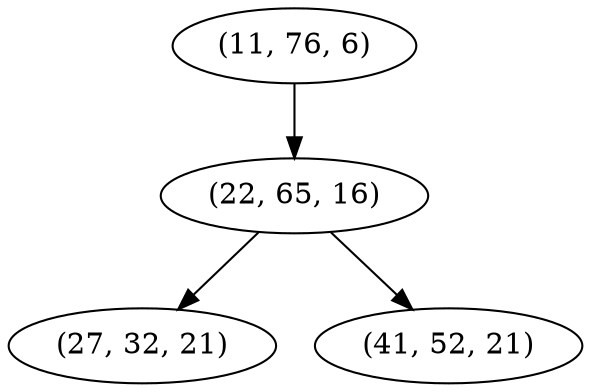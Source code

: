 digraph tree {
    "(11, 76, 6)";
    "(22, 65, 16)";
    "(27, 32, 21)";
    "(41, 52, 21)";
    "(11, 76, 6)" -> "(22, 65, 16)";
    "(22, 65, 16)" -> "(27, 32, 21)";
    "(22, 65, 16)" -> "(41, 52, 21)";
}
